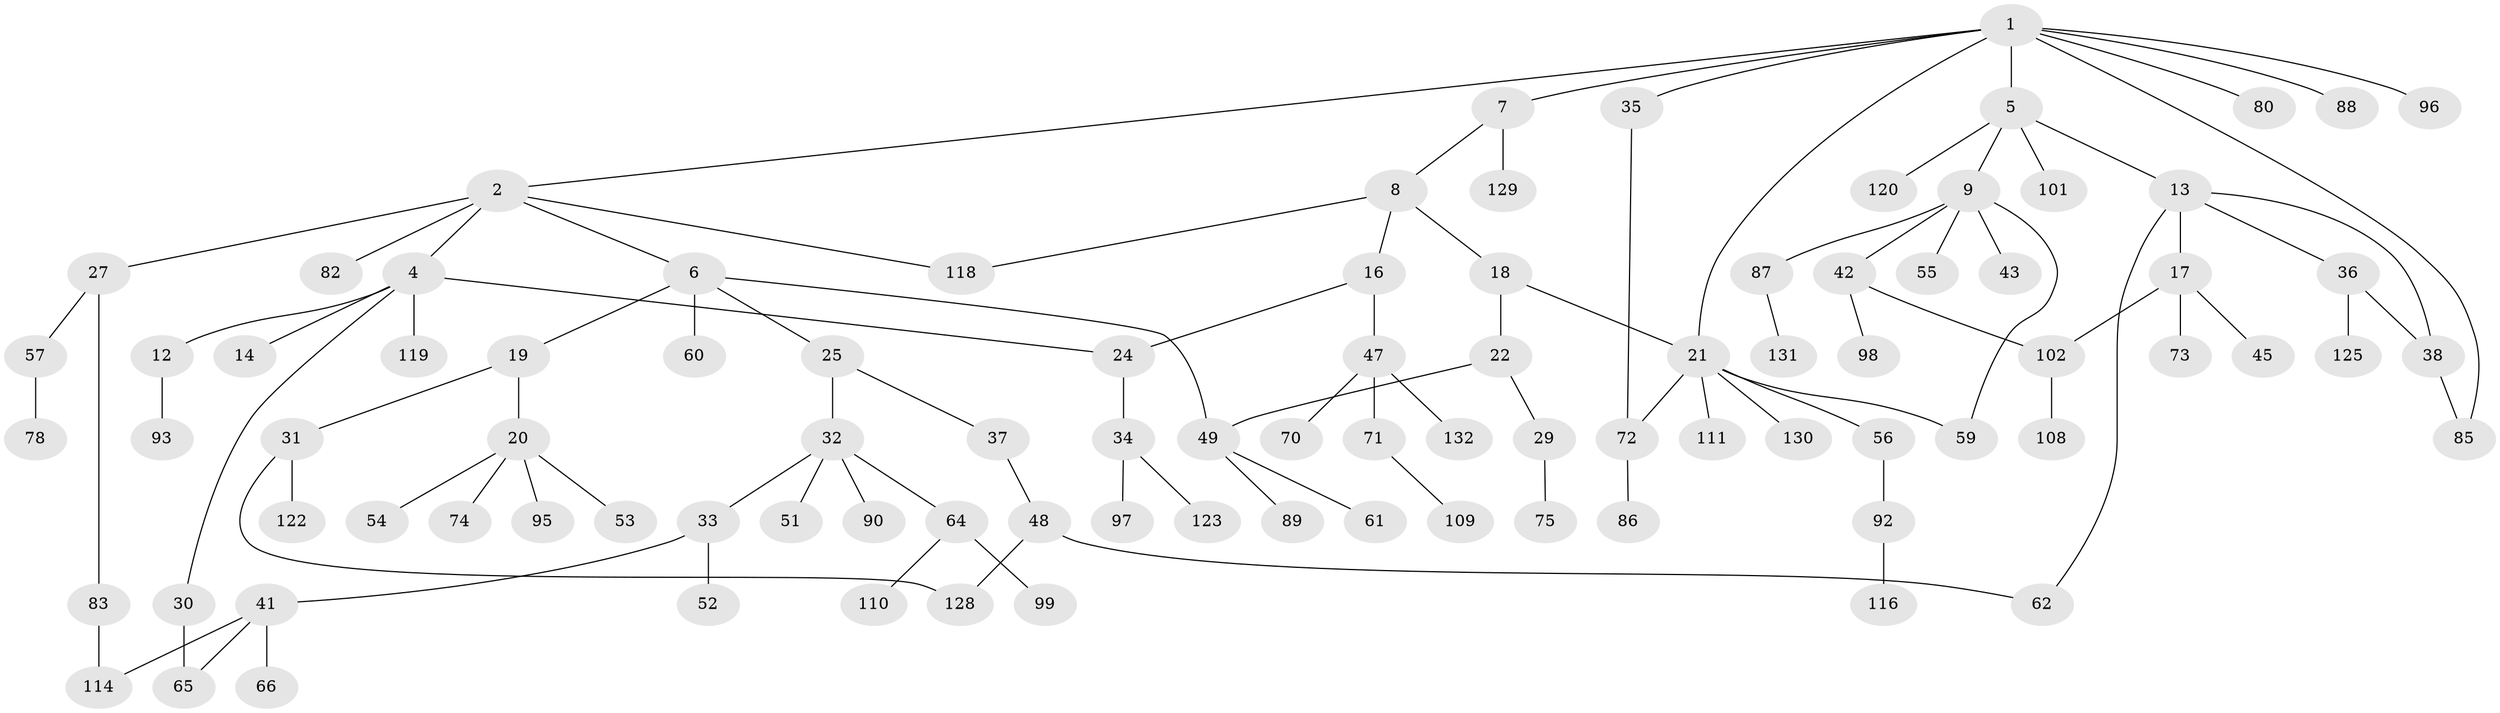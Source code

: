 // original degree distribution, {7: 0.007575757575757576, 6: 0.022727272727272728, 2: 0.32575757575757575, 4: 0.07575757575757576, 5: 0.030303030303030304, 3: 0.17424242424242425, 1: 0.36363636363636365}
// Generated by graph-tools (version 1.1) at 2025/10/02/27/25 16:10:55]
// undirected, 94 vertices, 106 edges
graph export_dot {
graph [start="1"]
  node [color=gray90,style=filled];
  1 [super="+28"];
  2 [super="+3"];
  4 [super="+11"];
  5 [super="+10"];
  6;
  7 [super="+107"];
  8 [super="+15"];
  9 [super="+26"];
  12;
  13 [super="+50"];
  14 [super="+105"];
  16 [super="+46"];
  17;
  18;
  19;
  20 [super="+23"];
  21 [super="+106"];
  22 [super="+91"];
  24 [super="+121"];
  25 [super="+127"];
  27 [super="+124"];
  29;
  30;
  31 [super="+79"];
  32 [super="+44"];
  33 [super="+40"];
  34 [super="+39"];
  35;
  36 [super="+69"];
  37;
  38;
  41 [super="+63"];
  42;
  43 [super="+117"];
  45 [super="+58"];
  47 [super="+67"];
  48 [super="+68"];
  49;
  51 [super="+84"];
  52 [super="+100"];
  53 [super="+103"];
  54 [super="+113"];
  55;
  56;
  57 [super="+112"];
  59;
  60;
  61;
  62;
  64;
  65;
  66;
  70;
  71;
  72 [super="+76"];
  73 [super="+77"];
  74;
  75;
  78;
  80 [super="+81"];
  82;
  83;
  85;
  86;
  87;
  88;
  89;
  90;
  92 [super="+94"];
  93 [super="+115"];
  95;
  96;
  97;
  98;
  99;
  101;
  102 [super="+104"];
  108;
  109;
  110;
  111;
  114;
  116 [super="+126"];
  118;
  119;
  120;
  122;
  123;
  125;
  128;
  129;
  130;
  131;
  132;
  1 -- 2;
  1 -- 5;
  1 -- 7;
  1 -- 35;
  1 -- 88;
  1 -- 96;
  1 -- 80;
  1 -- 85;
  1 -- 21;
  2 -- 6;
  2 -- 27;
  2 -- 82;
  2 -- 118;
  2 -- 4;
  4 -- 12;
  4 -- 119;
  4 -- 24;
  4 -- 14;
  4 -- 30;
  5 -- 9;
  5 -- 101;
  5 -- 120;
  5 -- 13;
  6 -- 19;
  6 -- 25;
  6 -- 49;
  6 -- 60;
  7 -- 8;
  7 -- 129;
  8 -- 16;
  8 -- 118;
  8 -- 18;
  9 -- 42;
  9 -- 55;
  9 -- 59;
  9 -- 87;
  9 -- 43;
  12 -- 93;
  13 -- 17;
  13 -- 36;
  13 -- 38;
  13 -- 62;
  16 -- 24;
  16 -- 47;
  17 -- 45;
  17 -- 73;
  17 -- 102;
  18 -- 21;
  18 -- 22;
  19 -- 20;
  19 -- 31;
  20 -- 53;
  20 -- 74;
  20 -- 95;
  20 -- 54;
  21 -- 56;
  21 -- 72;
  21 -- 111;
  21 -- 130;
  21 -- 59;
  22 -- 29;
  22 -- 49;
  24 -- 34;
  25 -- 32;
  25 -- 37;
  27 -- 57;
  27 -- 83;
  29 -- 75;
  30 -- 65;
  31 -- 128;
  31 -- 122;
  32 -- 33;
  32 -- 51;
  32 -- 90;
  32 -- 64;
  33 -- 41;
  33 -- 52;
  34 -- 123;
  34 -- 97;
  35 -- 72;
  36 -- 125;
  36 -- 38;
  37 -- 48;
  38 -- 85;
  41 -- 114;
  41 -- 65;
  41 -- 66;
  42 -- 98;
  42 -- 102;
  47 -- 71;
  47 -- 132;
  47 -- 70;
  48 -- 62;
  48 -- 128;
  49 -- 61;
  49 -- 89;
  56 -- 92;
  57 -- 78;
  64 -- 99;
  64 -- 110;
  71 -- 109;
  72 -- 86;
  83 -- 114;
  87 -- 131;
  92 -- 116;
  102 -- 108;
}
